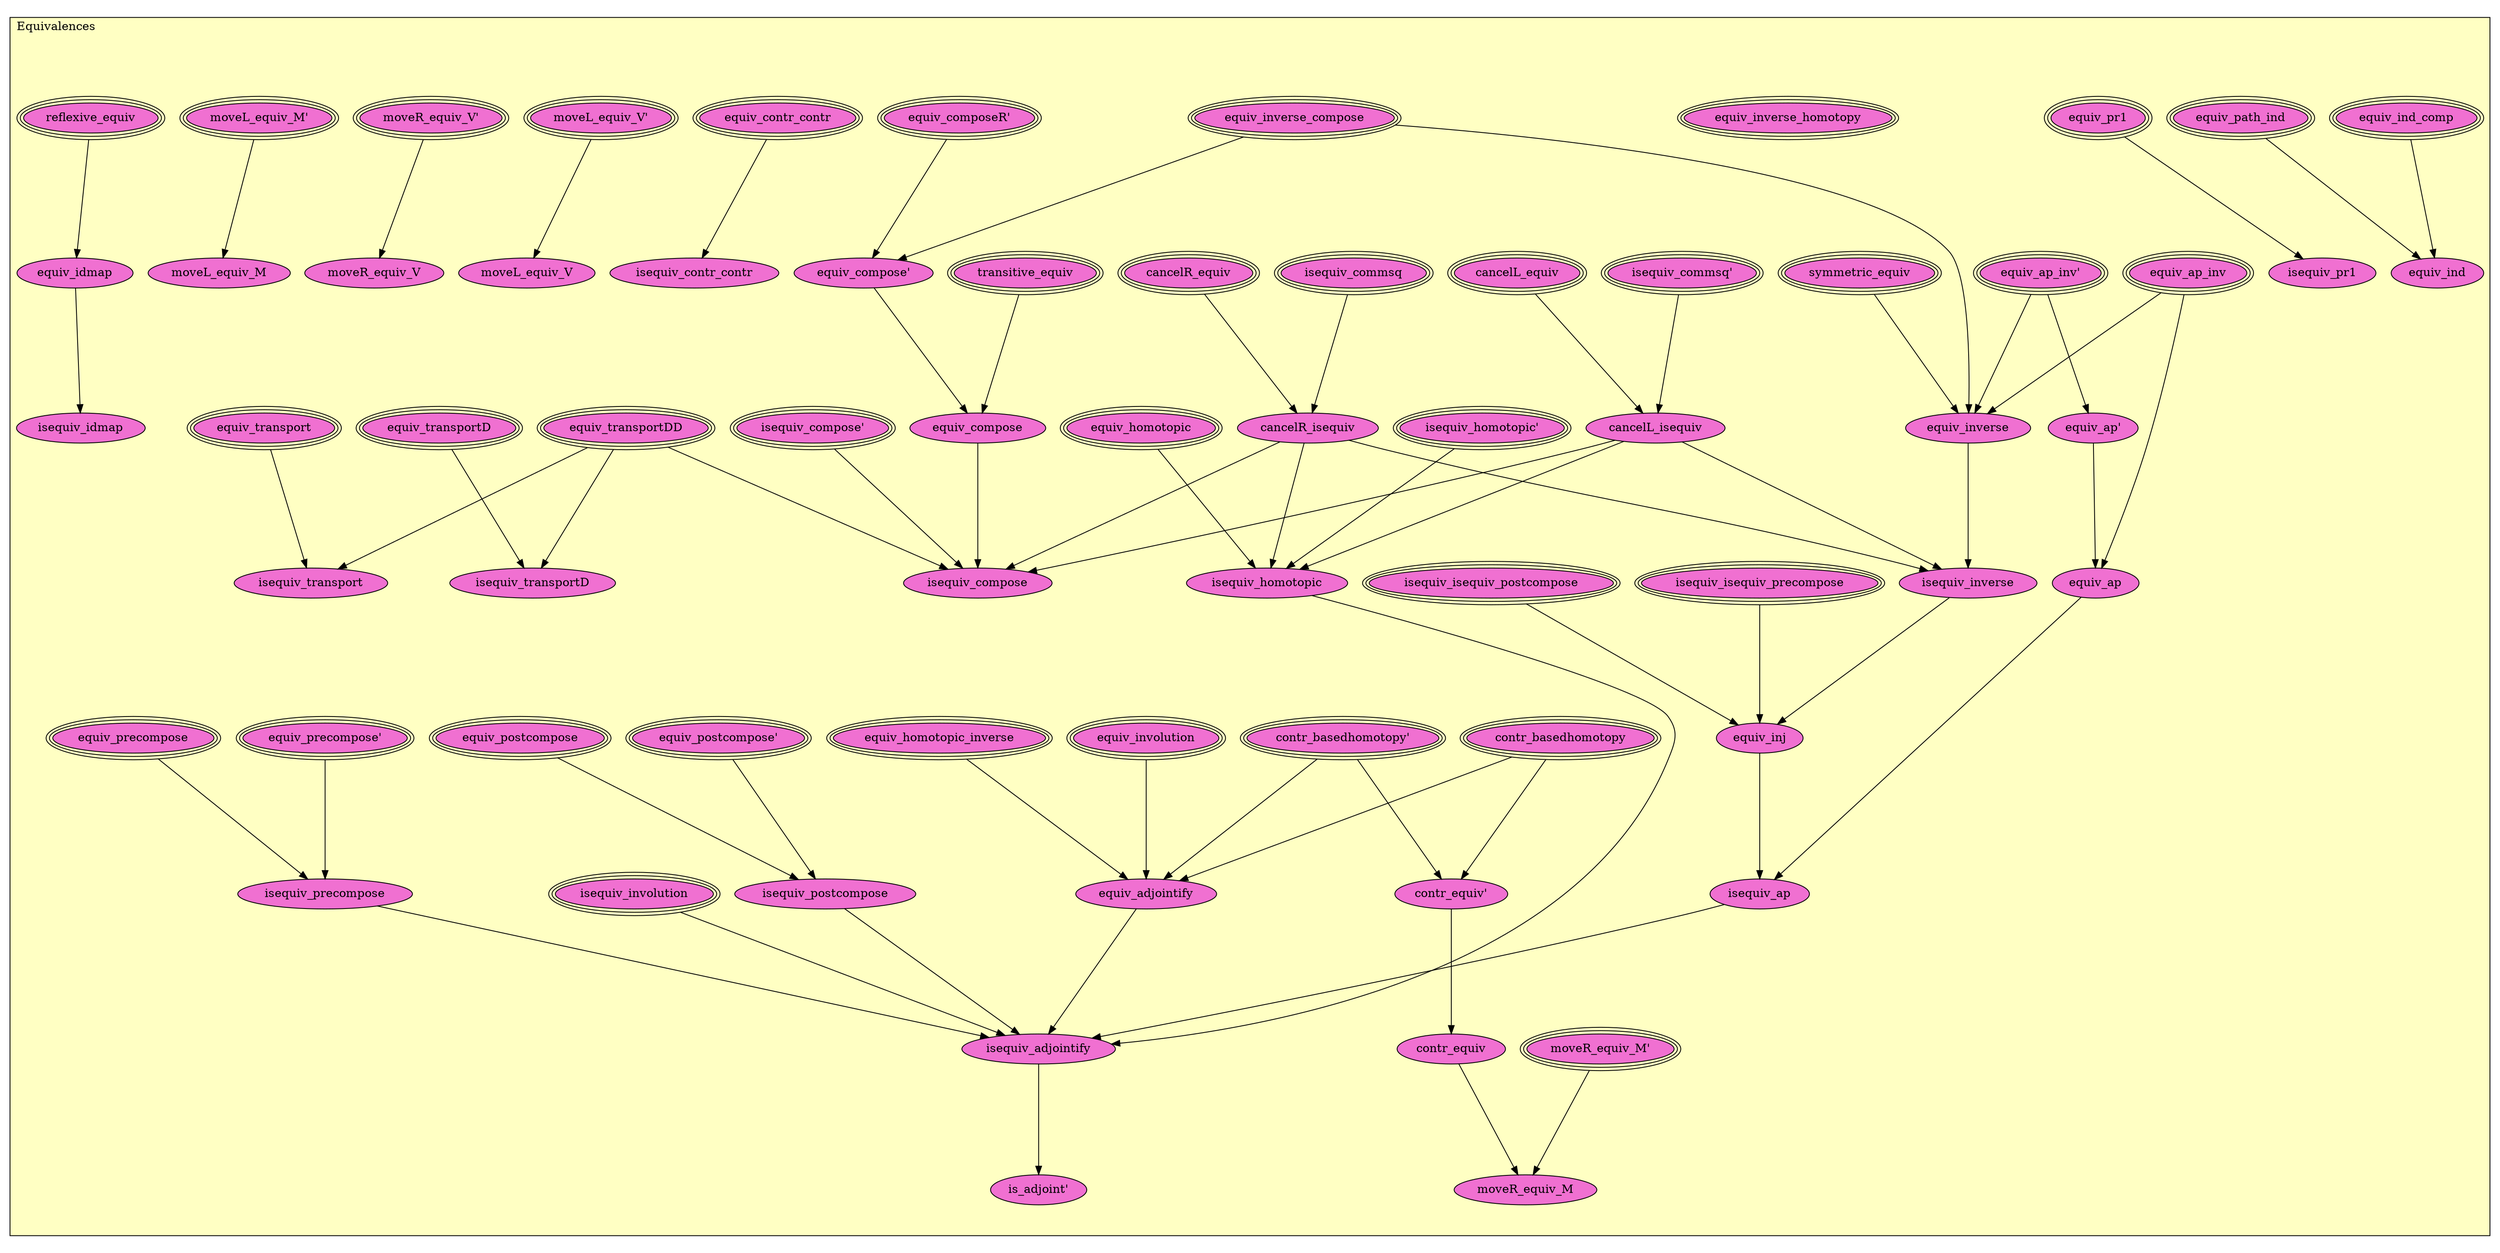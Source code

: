 digraph HoTT_Basics_Equivalences {
  graph [ratio=0.5]
  node [style=filled]
Equivalences_equiv_composeR_ [label="equiv_composeR'", URL=<Equivalences.html#equiv_composeR'>, peripheries=3, fillcolor="#F070D1"] ;
Equivalences_equiv_path_ind [label="equiv_path_ind", URL=<Equivalences.html#equiv_path_ind>, peripheries=3, fillcolor="#F070D1"] ;
Equivalences_equiv_ind_comp [label="equiv_ind_comp", URL=<Equivalences.html#equiv_ind_comp>, peripheries=3, fillcolor="#F070D1"] ;
Equivalences_equiv_ind [label="equiv_ind", URL=<Equivalences.html#equiv_ind>, fillcolor="#F070D1"] ;
Equivalences_contr_basedhomotopy_ [label="contr_basedhomotopy'", URL=<Equivalences.html#contr_basedhomotopy'>, peripheries=3, fillcolor="#F070D1"] ;
Equivalences_contr_basedhomotopy [label="contr_basedhomotopy", URL=<Equivalences.html#contr_basedhomotopy>, peripheries=3, fillcolor="#F070D1"] ;
Equivalences_isequiv_commsq_ [label="isequiv_commsq'", URL=<Equivalences.html#isequiv_commsq'>, peripheries=3, fillcolor="#F070D1"] ;
Equivalences_isequiv_commsq [label="isequiv_commsq", URL=<Equivalences.html#isequiv_commsq>, peripheries=3, fillcolor="#F070D1"] ;
Equivalences_cancelL_equiv [label="cancelL_equiv", URL=<Equivalences.html#cancelL_equiv>, peripheries=3, fillcolor="#F070D1"] ;
Equivalences_cancelL_isequiv [label="cancelL_isequiv", URL=<Equivalences.html#cancelL_isequiv>, fillcolor="#F070D1"] ;
Equivalences_cancelR_equiv [label="cancelR_equiv", URL=<Equivalences.html#cancelR_equiv>, peripheries=3, fillcolor="#F070D1"] ;
Equivalences_cancelR_isequiv [label="cancelR_isequiv", URL=<Equivalences.html#cancelR_isequiv>, fillcolor="#F070D1"] ;
Equivalences_equiv_ap_inv_ [label="equiv_ap_inv'", URL=<Equivalences.html#equiv_ap_inv'>, peripheries=3, fillcolor="#F070D1"] ;
Equivalences_equiv_ap_inv [label="equiv_ap_inv", URL=<Equivalences.html#equiv_ap_inv>, peripheries=3, fillcolor="#F070D1"] ;
Equivalences_equiv_inverse_homotopy [label="equiv_inverse_homotopy", URL=<Equivalences.html#equiv_inverse_homotopy>, peripheries=3, fillcolor="#F070D1"] ;
Equivalences_equiv_inverse_compose [label="equiv_inverse_compose", URL=<Equivalences.html#equiv_inverse_compose>, peripheries=3, fillcolor="#F070D1"] ;
Equivalences_symmetric_equiv [label="symmetric_equiv", URL=<Equivalences.html#symmetric_equiv>, peripheries=3, fillcolor="#F070D1"] ;
Equivalences_equiv_inverse [label="equiv_inverse", URL=<Equivalences.html#equiv_inverse>, fillcolor="#F070D1"] ;
Equivalences_isequiv_inverse [label="isequiv_inverse", URL=<Equivalences.html#isequiv_inverse>, fillcolor="#F070D1"] ;
Equivalences_isequiv_isequiv_postcompose [label="isequiv_isequiv_postcompose", URL=<Equivalences.html#isequiv_isequiv_postcompose>, peripheries=3, fillcolor="#F070D1"] ;
Equivalences_isequiv_isequiv_precompose [label="isequiv_isequiv_precompose", URL=<Equivalences.html#isequiv_isequiv_precompose>, peripheries=3, fillcolor="#F070D1"] ;
Equivalences_equiv_postcompose_ [label="equiv_postcompose'", URL=<Equivalences.html#equiv_postcompose'>, peripheries=3, fillcolor="#F070D1"] ;
Equivalences_equiv_postcompose [label="equiv_postcompose", URL=<Equivalences.html#equiv_postcompose>, peripheries=3, fillcolor="#F070D1"] ;
Equivalences_isequiv_postcompose [label="isequiv_postcompose", URL=<Equivalences.html#isequiv_postcompose>, fillcolor="#F070D1"] ;
Equivalences_equiv_precompose_ [label="equiv_precompose'", URL=<Equivalences.html#equiv_precompose'>, peripheries=3, fillcolor="#F070D1"] ;
Equivalences_equiv_precompose [label="equiv_precompose", URL=<Equivalences.html#equiv_precompose>, peripheries=3, fillcolor="#F070D1"] ;
Equivalences_isequiv_precompose [label="isequiv_precompose", URL=<Equivalences.html#isequiv_precompose>, fillcolor="#F070D1"] ;
Equivalences_equiv_inj [label="equiv_inj", URL=<Equivalences.html#equiv_inj>, fillcolor="#F070D1"] ;
Equivalences_equiv_ap_ [label="equiv_ap'", URL=<Equivalences.html#equiv_ap'>, fillcolor="#F070D1"] ;
Equivalences_equiv_ap [label="equiv_ap", URL=<Equivalences.html#equiv_ap>, fillcolor="#F070D1"] ;
Equivalences_isequiv_ap [label="isequiv_ap", URL=<Equivalences.html#isequiv_ap>, fillcolor="#F070D1"] ;
Equivalences_equiv_pr1 [label="equiv_pr1", URL=<Equivalences.html#equiv_pr1>, peripheries=3, fillcolor="#F070D1"] ;
Equivalences_isequiv_pr1 [label="isequiv_pr1", URL=<Equivalences.html#isequiv_pr1>, fillcolor="#F070D1"] ;
Equivalences_equiv_contr_contr [label="equiv_contr_contr", URL=<Equivalences.html#equiv_contr_contr>, peripheries=3, fillcolor="#F070D1"] ;
Equivalences_isequiv_contr_contr [label="isequiv_contr_contr", URL=<Equivalences.html#isequiv_contr_contr>, fillcolor="#F070D1"] ;
Equivalences_contr_equiv_ [label="contr_equiv'", URL=<Equivalences.html#contr_equiv'>, fillcolor="#F070D1"] ;
Equivalences_contr_equiv [label="contr_equiv", URL=<Equivalences.html#contr_equiv>, fillcolor="#F070D1"] ;
Equivalences_moveL_equiv_V_ [label="moveL_equiv_V'", URL=<Equivalences.html#moveL_equiv_V'>, peripheries=3, fillcolor="#F070D1"] ;
Equivalences_moveL_equiv_V [label="moveL_equiv_V", URL=<Equivalences.html#moveL_equiv_V>, fillcolor="#F070D1"] ;
Equivalences_moveR_equiv_V_ [label="moveR_equiv_V'", URL=<Equivalences.html#moveR_equiv_V'>, peripheries=3, fillcolor="#F070D1"] ;
Equivalences_moveR_equiv_V [label="moveR_equiv_V", URL=<Equivalences.html#moveR_equiv_V>, fillcolor="#F070D1"] ;
Equivalences_moveL_equiv_M_ [label="moveL_equiv_M'", URL=<Equivalences.html#moveL_equiv_M'>, peripheries=3, fillcolor="#F070D1"] ;
Equivalences_moveL_equiv_M [label="moveL_equiv_M", URL=<Equivalences.html#moveL_equiv_M>, fillcolor="#F070D1"] ;
Equivalences_moveR_equiv_M_ [label="moveR_equiv_M'", URL=<Equivalences.html#moveR_equiv_M'>, peripheries=3, fillcolor="#F070D1"] ;
Equivalences_moveR_equiv_M [label="moveR_equiv_M", URL=<Equivalences.html#moveR_equiv_M>, fillcolor="#F070D1"] ;
Equivalences_equiv_involution [label="equiv_involution", URL=<Equivalences.html#equiv_involution>, peripheries=3, fillcolor="#F070D1"] ;
Equivalences_isequiv_involution [label="isequiv_involution", URL=<Equivalences.html#isequiv_involution>, peripheries=3, fillcolor="#F070D1"] ;
Equivalences_equiv_homotopic_inverse [label="equiv_homotopic_inverse", URL=<Equivalences.html#equiv_homotopic_inverse>, peripheries=3, fillcolor="#F070D1"] ;
Equivalences_equiv_homotopic [label="equiv_homotopic", URL=<Equivalences.html#equiv_homotopic>, peripheries=3, fillcolor="#F070D1"] ;
Equivalences_isequiv_homotopic_ [label="isequiv_homotopic'", URL=<Equivalences.html#isequiv_homotopic'>, peripheries=3, fillcolor="#F070D1"] ;
Equivalences_isequiv_homotopic [label="isequiv_homotopic", URL=<Equivalences.html#isequiv_homotopic>, fillcolor="#F070D1"] ;
Equivalences_equiv_adjointify [label="equiv_adjointify", URL=<Equivalences.html#equiv_adjointify>, fillcolor="#F070D1"] ;
Equivalences_isequiv_adjointify [label="isequiv_adjointify", URL=<Equivalences.html#isequiv_adjointify>, fillcolor="#F070D1"] ;
Equivalences_is_adjoint_ [label="is_adjoint'", URL=<Equivalences.html#is_adjoint'>, fillcolor="#F070D1"] ;
Equivalences_equiv_transportDD [label="equiv_transportDD", URL=<Equivalences.html#equiv_transportDD>, peripheries=3, fillcolor="#F070D1"] ;
Equivalences_equiv_transportD [label="equiv_transportD", URL=<Equivalences.html#equiv_transportD>, peripheries=3, fillcolor="#F070D1"] ;
Equivalences_isequiv_transportD [label="isequiv_transportD", URL=<Equivalences.html#isequiv_transportD>, fillcolor="#F070D1"] ;
Equivalences_equiv_transport [label="equiv_transport", URL=<Equivalences.html#equiv_transport>, peripheries=3, fillcolor="#F070D1"] ;
Equivalences_isequiv_transport [label="isequiv_transport", URL=<Equivalences.html#isequiv_transport>, fillcolor="#F070D1"] ;
Equivalences_transitive_equiv [label="transitive_equiv", URL=<Equivalences.html#transitive_equiv>, peripheries=3, fillcolor="#F070D1"] ;
Equivalences_equiv_compose_ [label="equiv_compose'", URL=<Equivalences.html#equiv_compose'>, fillcolor="#F070D1"] ;
Equivalences_equiv_compose [label="equiv_compose", URL=<Equivalences.html#equiv_compose>, fillcolor="#F070D1"] ;
Equivalences_isequiv_compose_ [label="isequiv_compose'", URL=<Equivalences.html#isequiv_compose'>, peripheries=3, fillcolor="#F070D1"] ;
Equivalences_isequiv_compose [label="isequiv_compose", URL=<Equivalences.html#isequiv_compose>, fillcolor="#F070D1"] ;
Equivalences_reflexive_equiv [label="reflexive_equiv", URL=<Equivalences.html#reflexive_equiv>, peripheries=3, fillcolor="#F070D1"] ;
Equivalences_equiv_idmap [label="equiv_idmap", URL=<Equivalences.html#equiv_idmap>, fillcolor="#F070D1"] ;
Equivalences_isequiv_idmap [label="isequiv_idmap", URL=<Equivalences.html#isequiv_idmap>, fillcolor="#F070D1"] ;
  Equivalences_equiv_composeR_ -> Equivalences_equiv_compose_ [] ;
  Equivalences_equiv_path_ind -> Equivalences_equiv_ind [] ;
  Equivalences_equiv_ind_comp -> Equivalences_equiv_ind [] ;
  Equivalences_contr_basedhomotopy_ -> Equivalences_contr_equiv_ [] ;
  Equivalences_contr_basedhomotopy_ -> Equivalences_equiv_adjointify [] ;
  Equivalences_contr_basedhomotopy -> Equivalences_contr_equiv_ [] ;
  Equivalences_contr_basedhomotopy -> Equivalences_equiv_adjointify [] ;
  Equivalences_isequiv_commsq_ -> Equivalences_cancelL_isequiv [] ;
  Equivalences_isequiv_commsq -> Equivalences_cancelR_isequiv [] ;
  Equivalences_cancelL_equiv -> Equivalences_cancelL_isequiv [] ;
  Equivalences_cancelL_isequiv -> Equivalences_isequiv_inverse [] ;
  Equivalences_cancelL_isequiv -> Equivalences_isequiv_homotopic [] ;
  Equivalences_cancelL_isequiv -> Equivalences_isequiv_compose [] ;
  Equivalences_cancelR_equiv -> Equivalences_cancelR_isequiv [] ;
  Equivalences_cancelR_isequiv -> Equivalences_isequiv_inverse [] ;
  Equivalences_cancelR_isequiv -> Equivalences_isequiv_homotopic [] ;
  Equivalences_cancelR_isequiv -> Equivalences_isequiv_compose [] ;
  Equivalences_equiv_ap_inv_ -> Equivalences_equiv_inverse [] ;
  Equivalences_equiv_ap_inv_ -> Equivalences_equiv_ap_ [] ;
  Equivalences_equiv_ap_inv -> Equivalences_equiv_inverse [] ;
  Equivalences_equiv_ap_inv -> Equivalences_equiv_ap [] ;
  Equivalences_equiv_inverse_compose -> Equivalences_equiv_inverse [] ;
  Equivalences_equiv_inverse_compose -> Equivalences_equiv_compose_ [] ;
  Equivalences_symmetric_equiv -> Equivalences_equiv_inverse [] ;
  Equivalences_equiv_inverse -> Equivalences_isequiv_inverse [] ;
  Equivalences_isequiv_inverse -> Equivalences_equiv_inj [] ;
  Equivalences_isequiv_isequiv_postcompose -> Equivalences_equiv_inj [] ;
  Equivalences_isequiv_isequiv_precompose -> Equivalences_equiv_inj [] ;
  Equivalences_equiv_postcompose_ -> Equivalences_isequiv_postcompose [] ;
  Equivalences_equiv_postcompose -> Equivalences_isequiv_postcompose [] ;
  Equivalences_isequiv_postcompose -> Equivalences_isequiv_adjointify [] ;
  Equivalences_equiv_precompose_ -> Equivalences_isequiv_precompose [] ;
  Equivalences_equiv_precompose -> Equivalences_isequiv_precompose [] ;
  Equivalences_isequiv_precompose -> Equivalences_isequiv_adjointify [] ;
  Equivalences_equiv_inj -> Equivalences_isequiv_ap [] ;
  Equivalences_equiv_ap_ -> Equivalences_equiv_ap [] ;
  Equivalences_equiv_ap -> Equivalences_isequiv_ap [] ;
  Equivalences_isequiv_ap -> Equivalences_isequiv_adjointify [] ;
  Equivalences_equiv_pr1 -> Equivalences_isequiv_pr1 [] ;
  Equivalences_equiv_contr_contr -> Equivalences_isequiv_contr_contr [] ;
  Equivalences_contr_equiv_ -> Equivalences_contr_equiv [] ;
  Equivalences_contr_equiv -> Equivalences_moveR_equiv_M [] ;
  Equivalences_moveL_equiv_V_ -> Equivalences_moveL_equiv_V [] ;
  Equivalences_moveR_equiv_V_ -> Equivalences_moveR_equiv_V [] ;
  Equivalences_moveL_equiv_M_ -> Equivalences_moveL_equiv_M [] ;
  Equivalences_moveR_equiv_M_ -> Equivalences_moveR_equiv_M [] ;
  Equivalences_equiv_involution -> Equivalences_equiv_adjointify [] ;
  Equivalences_isequiv_involution -> Equivalences_isequiv_adjointify [] ;
  Equivalences_equiv_homotopic_inverse -> Equivalences_equiv_adjointify [] ;
  Equivalences_equiv_homotopic -> Equivalences_isequiv_homotopic [] ;
  Equivalences_isequiv_homotopic_ -> Equivalences_isequiv_homotopic [] ;
  Equivalences_isequiv_homotopic -> Equivalences_isequiv_adjointify [] ;
  Equivalences_equiv_adjointify -> Equivalences_isequiv_adjointify [] ;
  Equivalences_isequiv_adjointify -> Equivalences_is_adjoint_ [] ;
  Equivalences_equiv_transportDD -> Equivalences_isequiv_transportD [] ;
  Equivalences_equiv_transportDD -> Equivalences_isequiv_transport [] ;
  Equivalences_equiv_transportDD -> Equivalences_isequiv_compose [] ;
  Equivalences_equiv_transportD -> Equivalences_isequiv_transportD [] ;
  Equivalences_equiv_transport -> Equivalences_isequiv_transport [] ;
  Equivalences_transitive_equiv -> Equivalences_equiv_compose [] ;
  Equivalences_equiv_compose_ -> Equivalences_equiv_compose [] ;
  Equivalences_equiv_compose -> Equivalences_isequiv_compose [] ;
  Equivalences_isequiv_compose_ -> Equivalences_isequiv_compose [] ;
  Equivalences_reflexive_equiv -> Equivalences_equiv_idmap [] ;
  Equivalences_equiv_idmap -> Equivalences_isequiv_idmap [] ;
subgraph cluster_Equivalences { label="Equivalences"; fillcolor="#FFFFC3"; labeljust=l; style=filled 
Equivalences_isequiv_idmap; Equivalences_equiv_idmap; Equivalences_reflexive_equiv; Equivalences_isequiv_compose; Equivalences_isequiv_compose_; Equivalences_equiv_compose; Equivalences_equiv_compose_; Equivalences_transitive_equiv; Equivalences_isequiv_transport; Equivalences_equiv_transport; Equivalences_isequiv_transportD; Equivalences_equiv_transportD; Equivalences_equiv_transportDD; Equivalences_is_adjoint_; Equivalences_isequiv_adjointify; Equivalences_equiv_adjointify; Equivalences_isequiv_homotopic; Equivalences_isequiv_homotopic_; Equivalences_equiv_homotopic; Equivalences_equiv_homotopic_inverse; Equivalences_isequiv_involution; Equivalences_equiv_involution; Equivalences_moveR_equiv_M; Equivalences_moveR_equiv_M_; Equivalences_moveL_equiv_M; Equivalences_moveL_equiv_M_; Equivalences_moveR_equiv_V; Equivalences_moveR_equiv_V_; Equivalences_moveL_equiv_V; Equivalences_moveL_equiv_V_; Equivalences_contr_equiv; Equivalences_contr_equiv_; Equivalences_isequiv_contr_contr; Equivalences_equiv_contr_contr; Equivalences_isequiv_pr1; Equivalences_equiv_pr1; Equivalences_isequiv_ap; Equivalences_equiv_ap; Equivalences_equiv_ap_; Equivalences_equiv_inj; Equivalences_isequiv_precompose; Equivalences_equiv_precompose; Equivalences_equiv_precompose_; Equivalences_isequiv_postcompose; Equivalences_equiv_postcompose; Equivalences_equiv_postcompose_; Equivalences_isequiv_isequiv_precompose; Equivalences_isequiv_isequiv_postcompose; Equivalences_isequiv_inverse; Equivalences_equiv_inverse; Equivalences_symmetric_equiv; Equivalences_equiv_inverse_compose; Equivalences_equiv_inverse_homotopy; Equivalences_equiv_ap_inv; Equivalences_equiv_ap_inv_; Equivalences_cancelR_isequiv; Equivalences_cancelR_equiv; Equivalences_cancelL_isequiv; Equivalences_cancelL_equiv; Equivalences_isequiv_commsq; Equivalences_isequiv_commsq_; Equivalences_contr_basedhomotopy; Equivalences_contr_basedhomotopy_; Equivalences_equiv_ind; Equivalences_equiv_ind_comp; Equivalences_equiv_path_ind; Equivalences_equiv_composeR_; };
} /* END */
